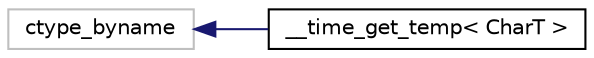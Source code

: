 digraph "Graphical Class Hierarchy"
{
  edge [fontname="Helvetica",fontsize="10",labelfontname="Helvetica",labelfontsize="10"];
  node [fontname="Helvetica",fontsize="10",shape=record];
  rankdir="LR";
  Node2914 [label="ctype_byname",height=0.2,width=0.4,color="grey75", fillcolor="white", style="filled"];
  Node2914 -> Node0 [dir="back",color="midnightblue",fontsize="10",style="solid",fontname="Helvetica"];
  Node0 [label="__time_get_temp\< CharT \>",height=0.2,width=0.4,color="black", fillcolor="white", style="filled",URL="$struct____time__get__temp.html"];
}

